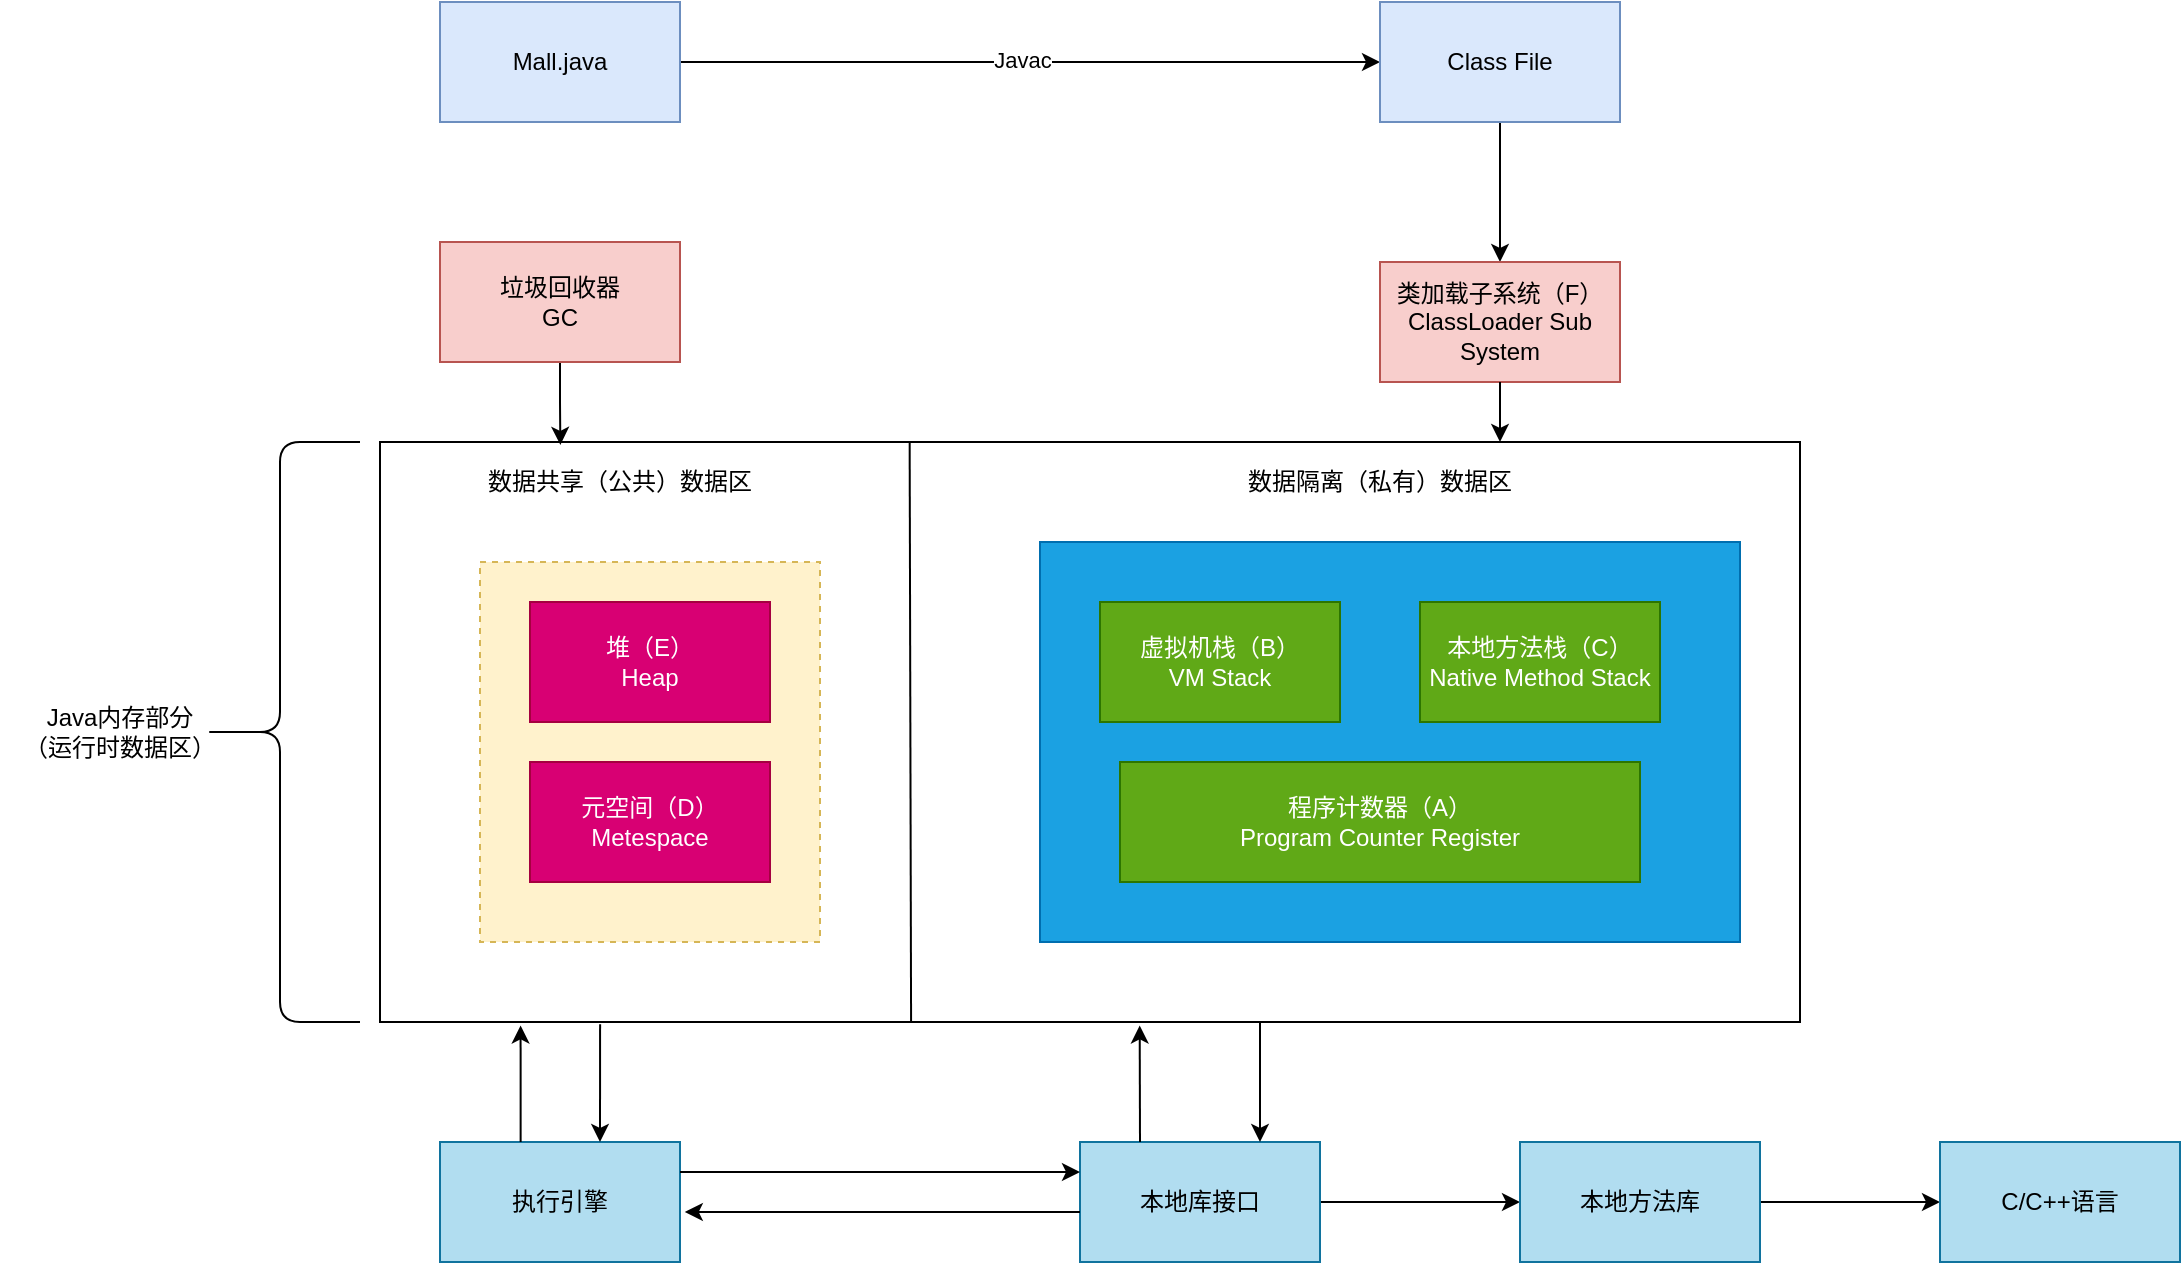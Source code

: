<mxfile version="16.5.3" type="github" pages="2">
  <diagram id="vfA-4kRPwBWYJF6NTaz_" name="JVM运行原理图">
    <mxGraphModel dx="2005" dy="663" grid="1" gridSize="10" guides="1" tooltips="1" connect="1" arrows="1" fold="1" page="1" pageScale="1" pageWidth="827" pageHeight="1169" math="0" shadow="0">
      <root>
        <mxCell id="0" />
        <mxCell id="1" parent="0" />
        <mxCell id="_hazHtU4IWWNpUmxOMhj-7" style="edgeStyle=orthogonalEdgeStyle;rounded=0;orthogonalLoop=1;jettySize=auto;html=1;entryX=0;entryY=0.5;entryDx=0;entryDy=0;" edge="1" parent="1" source="_hazHtU4IWWNpUmxOMhj-1" target="_hazHtU4IWWNpUmxOMhj-2">
          <mxGeometry relative="1" as="geometry" />
        </mxCell>
        <mxCell id="_hazHtU4IWWNpUmxOMhj-8" value="Javac" style="edgeLabel;html=1;align=center;verticalAlign=middle;resizable=0;points=[];" vertex="1" connectable="0" parent="_hazHtU4IWWNpUmxOMhj-7">
          <mxGeometry x="-0.027" y="1" relative="1" as="geometry">
            <mxPoint as="offset" />
          </mxGeometry>
        </mxCell>
        <mxCell id="_hazHtU4IWWNpUmxOMhj-1" value="Mall.java" style="rounded=0;whiteSpace=wrap;html=1;fillColor=#dae8fc;strokeColor=#6c8ebf;" vertex="1" parent="1">
          <mxGeometry x="120" y="100" width="120" height="60" as="geometry" />
        </mxCell>
        <mxCell id="_hazHtU4IWWNpUmxOMhj-9" style="edgeStyle=orthogonalEdgeStyle;rounded=0;orthogonalLoop=1;jettySize=auto;html=1;entryX=0.5;entryY=0;entryDx=0;entryDy=0;" edge="1" parent="1" source="_hazHtU4IWWNpUmxOMhj-2" target="_hazHtU4IWWNpUmxOMhj-5">
          <mxGeometry relative="1" as="geometry" />
        </mxCell>
        <mxCell id="_hazHtU4IWWNpUmxOMhj-2" value="Class File" style="rounded=0;whiteSpace=wrap;html=1;fillColor=#dae8fc;strokeColor=#6c8ebf;" vertex="1" parent="1">
          <mxGeometry x="590" y="100" width="120" height="60" as="geometry" />
        </mxCell>
        <mxCell id="_hazHtU4IWWNpUmxOMhj-5" value="类加载子系统（F）&lt;br&gt;ClassLoader Sub System" style="rounded=0;whiteSpace=wrap;html=1;fillColor=#f8cecc;strokeColor=#b85450;" vertex="1" parent="1">
          <mxGeometry x="590" y="230" width="120" height="60" as="geometry" />
        </mxCell>
        <mxCell id="_hazHtU4IWWNpUmxOMhj-10" value="" style="rounded=0;whiteSpace=wrap;html=1;" vertex="1" parent="1">
          <mxGeometry x="90" y="320" width="710" height="290" as="geometry" />
        </mxCell>
        <mxCell id="_hazHtU4IWWNpUmxOMhj-21" style="edgeStyle=orthogonalEdgeStyle;rounded=0;orthogonalLoop=1;jettySize=auto;html=1;entryX=0.127;entryY=0.005;entryDx=0;entryDy=0;entryPerimeter=0;" edge="1" parent="1" source="_hazHtU4IWWNpUmxOMhj-11" target="_hazHtU4IWWNpUmxOMhj-10">
          <mxGeometry relative="1" as="geometry" />
        </mxCell>
        <mxCell id="_hazHtU4IWWNpUmxOMhj-11" value="垃圾回收器&lt;br&gt;GC" style="rounded=0;whiteSpace=wrap;html=1;fillColor=#f8cecc;strokeColor=#b85450;" vertex="1" parent="1">
          <mxGeometry x="120" y="220" width="120" height="60" as="geometry" />
        </mxCell>
        <mxCell id="_hazHtU4IWWNpUmxOMhj-12" value="" style="endArrow=none;html=1;rounded=0;entryX=0.373;entryY=0;entryDx=0;entryDy=0;entryPerimeter=0;exitX=0.374;exitY=0.999;exitDx=0;exitDy=0;exitPerimeter=0;" edge="1" parent="1" source="_hazHtU4IWWNpUmxOMhj-10" target="_hazHtU4IWWNpUmxOMhj-10">
          <mxGeometry width="50" height="50" relative="1" as="geometry">
            <mxPoint x="310" y="410" as="sourcePoint" />
            <mxPoint x="360" y="360" as="targetPoint" />
          </mxGeometry>
        </mxCell>
        <mxCell id="_hazHtU4IWWNpUmxOMhj-13" value="数据共享（公共）数据区" style="text;html=1;strokeColor=none;fillColor=none;align=center;verticalAlign=middle;whiteSpace=wrap;rounded=0;" vertex="1" parent="1">
          <mxGeometry x="130" y="330" width="160" height="20" as="geometry" />
        </mxCell>
        <mxCell id="_hazHtU4IWWNpUmxOMhj-14" value="" style="rounded=0;whiteSpace=wrap;html=1;dashed=1;fillColor=#fff2cc;strokeColor=#d6b656;" vertex="1" parent="1">
          <mxGeometry x="140" y="380" width="170" height="190" as="geometry" />
        </mxCell>
        <mxCell id="_hazHtU4IWWNpUmxOMhj-15" value="堆（E）&lt;br&gt;Heap" style="rounded=0;whiteSpace=wrap;html=1;fillColor=#d80073;fontColor=#ffffff;strokeColor=#A50040;" vertex="1" parent="1">
          <mxGeometry x="165" y="400" width="120" height="60" as="geometry" />
        </mxCell>
        <mxCell id="_hazHtU4IWWNpUmxOMhj-16" value="元空间（D）&lt;br&gt;Metespace" style="rounded=0;whiteSpace=wrap;html=1;fillColor=#d80073;fontColor=#ffffff;strokeColor=#A50040;" vertex="1" parent="1">
          <mxGeometry x="165" y="480" width="120" height="60" as="geometry" />
        </mxCell>
        <mxCell id="_hazHtU4IWWNpUmxOMhj-17" value="数据隔离（私有）数据区" style="text;html=1;strokeColor=none;fillColor=none;align=center;verticalAlign=middle;whiteSpace=wrap;rounded=0;" vertex="1" parent="1">
          <mxGeometry x="510" y="330" width="160" height="20" as="geometry" />
        </mxCell>
        <mxCell id="_hazHtU4IWWNpUmxOMhj-20" value="" style="endArrow=classic;html=1;rounded=0;exitX=0.5;exitY=1;exitDx=0;exitDy=0;" edge="1" parent="1" source="_hazHtU4IWWNpUmxOMhj-5">
          <mxGeometry width="50" height="50" relative="1" as="geometry">
            <mxPoint x="650" y="340" as="sourcePoint" />
            <mxPoint x="650" y="320" as="targetPoint" />
          </mxGeometry>
        </mxCell>
        <mxCell id="_hazHtU4IWWNpUmxOMhj-22" value="" style="shape=curlyBracket;whiteSpace=wrap;html=1;rounded=1;" vertex="1" parent="1">
          <mxGeometry y="320" width="80" height="290" as="geometry" />
        </mxCell>
        <mxCell id="_hazHtU4IWWNpUmxOMhj-25" value="Java内存部分&lt;br&gt;（运行时数据区）" style="text;html=1;strokeColor=none;fillColor=none;align=center;verticalAlign=middle;whiteSpace=wrap;rounded=0;" vertex="1" parent="1">
          <mxGeometry x="-100" y="445" width="120" height="40" as="geometry" />
        </mxCell>
        <mxCell id="_hazHtU4IWWNpUmxOMhj-26" value="" style="rounded=0;whiteSpace=wrap;html=1;fillColor=#1ba1e2;fontColor=#ffffff;strokeColor=#006EAF;" vertex="1" parent="1">
          <mxGeometry x="420" y="370" width="350" height="200" as="geometry" />
        </mxCell>
        <mxCell id="_hazHtU4IWWNpUmxOMhj-27" value="虚拟机栈（B）&lt;br&gt;VM Stack" style="rounded=0;whiteSpace=wrap;html=1;fillColor=#60a917;fontColor=#ffffff;strokeColor=#2D7600;" vertex="1" parent="1">
          <mxGeometry x="450" y="400" width="120" height="60" as="geometry" />
        </mxCell>
        <mxCell id="_hazHtU4IWWNpUmxOMhj-28" value="本地方法栈（C）&lt;br&gt;Native Method Stack" style="rounded=0;whiteSpace=wrap;html=1;fillColor=#60a917;fontColor=#ffffff;strokeColor=#2D7600;" vertex="1" parent="1">
          <mxGeometry x="610" y="400" width="120" height="60" as="geometry" />
        </mxCell>
        <mxCell id="_hazHtU4IWWNpUmxOMhj-29" value="程序计数器（A）&lt;br&gt;Program Counter Register" style="rounded=0;whiteSpace=wrap;html=1;fillColor=#60a917;fontColor=#ffffff;strokeColor=#2D7600;" vertex="1" parent="1">
          <mxGeometry x="460" y="480" width="260" height="60" as="geometry" />
        </mxCell>
        <mxCell id="_hazHtU4IWWNpUmxOMhj-30" value="执行引擎" style="rounded=0;whiteSpace=wrap;html=1;fillColor=#b1ddf0;strokeColor=#10739e;" vertex="1" parent="1">
          <mxGeometry x="120" y="670" width="120" height="60" as="geometry" />
        </mxCell>
        <mxCell id="_hazHtU4IWWNpUmxOMhj-31" value="" style="endArrow=classic;html=1;rounded=0;entryX=0.099;entryY=1.006;entryDx=0;entryDy=0;entryPerimeter=0;exitX=0.336;exitY=0;exitDx=0;exitDy=0;exitPerimeter=0;" edge="1" parent="1" source="_hazHtU4IWWNpUmxOMhj-30" target="_hazHtU4IWWNpUmxOMhj-10">
          <mxGeometry width="50" height="50" relative="1" as="geometry">
            <mxPoint x="130" y="680" as="sourcePoint" />
            <mxPoint x="180" y="630" as="targetPoint" />
          </mxGeometry>
        </mxCell>
        <mxCell id="_hazHtU4IWWNpUmxOMhj-32" value="" style="endArrow=classic;html=1;rounded=0;exitX=0.155;exitY=1.004;exitDx=0;exitDy=0;exitPerimeter=0;" edge="1" parent="1" source="_hazHtU4IWWNpUmxOMhj-10">
          <mxGeometry width="50" height="50" relative="1" as="geometry">
            <mxPoint x="180" y="670" as="sourcePoint" />
            <mxPoint x="200" y="670" as="targetPoint" />
          </mxGeometry>
        </mxCell>
        <mxCell id="_hazHtU4IWWNpUmxOMhj-36" style="edgeStyle=orthogonalEdgeStyle;rounded=0;orthogonalLoop=1;jettySize=auto;html=1;" edge="1" parent="1" source="_hazHtU4IWWNpUmxOMhj-33" target="_hazHtU4IWWNpUmxOMhj-34">
          <mxGeometry relative="1" as="geometry" />
        </mxCell>
        <mxCell id="_hazHtU4IWWNpUmxOMhj-33" value="本地库接口" style="rounded=0;whiteSpace=wrap;html=1;fillColor=#b1ddf0;strokeColor=#10739e;" vertex="1" parent="1">
          <mxGeometry x="440" y="670" width="120" height="60" as="geometry" />
        </mxCell>
        <mxCell id="_hazHtU4IWWNpUmxOMhj-37" style="edgeStyle=orthogonalEdgeStyle;rounded=0;orthogonalLoop=1;jettySize=auto;html=1;" edge="1" parent="1" source="_hazHtU4IWWNpUmxOMhj-34" target="_hazHtU4IWWNpUmxOMhj-35">
          <mxGeometry relative="1" as="geometry" />
        </mxCell>
        <mxCell id="_hazHtU4IWWNpUmxOMhj-34" value="本地方法库" style="rounded=0;whiteSpace=wrap;html=1;fillColor=#b1ddf0;strokeColor=#10739e;" vertex="1" parent="1">
          <mxGeometry x="660" y="670" width="120" height="60" as="geometry" />
        </mxCell>
        <mxCell id="_hazHtU4IWWNpUmxOMhj-35" value="C/C++语言" style="rounded=0;whiteSpace=wrap;html=1;fillColor=#b1ddf0;strokeColor=#10739e;" vertex="1" parent="1">
          <mxGeometry x="870" y="670" width="120" height="60" as="geometry" />
        </mxCell>
        <mxCell id="_hazHtU4IWWNpUmxOMhj-38" value="" style="endArrow=classic;html=1;rounded=0;entryX=0.535;entryY=1.006;entryDx=0;entryDy=0;entryPerimeter=0;exitX=0.25;exitY=0;exitDx=0;exitDy=0;" edge="1" parent="1" source="_hazHtU4IWWNpUmxOMhj-33" target="_hazHtU4IWWNpUmxOMhj-10">
          <mxGeometry width="50" height="50" relative="1" as="geometry">
            <mxPoint x="170.32" y="680" as="sourcePoint" />
            <mxPoint x="170.29" y="621.74" as="targetPoint" />
          </mxGeometry>
        </mxCell>
        <mxCell id="_hazHtU4IWWNpUmxOMhj-39" value="" style="endArrow=classic;html=1;rounded=0;entryX=0.75;entryY=0;entryDx=0;entryDy=0;" edge="1" parent="1" target="_hazHtU4IWWNpUmxOMhj-33">
          <mxGeometry width="50" height="50" relative="1" as="geometry">
            <mxPoint x="530" y="610" as="sourcePoint" />
            <mxPoint x="210" y="680" as="targetPoint" />
            <Array as="points">
              <mxPoint x="530" y="620" />
            </Array>
          </mxGeometry>
        </mxCell>
        <mxCell id="_hazHtU4IWWNpUmxOMhj-41" value="" style="endArrow=classic;html=1;rounded=0;entryX=0;entryY=0.25;entryDx=0;entryDy=0;exitX=1;exitY=0.25;exitDx=0;exitDy=0;" edge="1" parent="1" source="_hazHtU4IWWNpUmxOMhj-30" target="_hazHtU4IWWNpUmxOMhj-33">
          <mxGeometry width="50" height="50" relative="1" as="geometry">
            <mxPoint x="270" y="720" as="sourcePoint" />
            <mxPoint x="320" y="670" as="targetPoint" />
          </mxGeometry>
        </mxCell>
        <mxCell id="_hazHtU4IWWNpUmxOMhj-42" value="" style="endArrow=classic;html=1;rounded=0;entryX=1.02;entryY=0.583;entryDx=0;entryDy=0;entryPerimeter=0;exitX=0;exitY=0.583;exitDx=0;exitDy=0;exitPerimeter=0;" edge="1" parent="1" source="_hazHtU4IWWNpUmxOMhj-33" target="_hazHtU4IWWNpUmxOMhj-30">
          <mxGeometry width="50" height="50" relative="1" as="geometry">
            <mxPoint x="300" y="750" as="sourcePoint" />
            <mxPoint x="350" y="700" as="targetPoint" />
          </mxGeometry>
        </mxCell>
      </root>
    </mxGraphModel>
  </diagram>
  <diagram id="VOZOqgfXllXMKUkCHZig" name="JVM的内存结构划分">
    <mxGraphModel dx="1718" dy="967" grid="1" gridSize="10" guides="1" tooltips="1" connect="1" arrows="1" fold="1" page="1" pageScale="1" pageWidth="827" pageHeight="1169" math="0" shadow="0">
      <root>
        <mxCell id="VLM3ZJOoLS3KzdmRsszc-0" />
        <mxCell id="VLM3ZJOoLS3KzdmRsszc-1" parent="VLM3ZJOoLS3KzdmRsszc-0" />
        <mxCell id="KxKvP_w_kPAOGpFcpC5K-0" value="" style="rounded=0;whiteSpace=wrap;html=1;dashed=1;" vertex="1" parent="VLM3ZJOoLS3KzdmRsszc-1">
          <mxGeometry x="390" y="230" width="850" height="720" as="geometry" />
        </mxCell>
        <mxCell id="KxKvP_w_kPAOGpFcpC5K-1" value="虚拟机栈&lt;br&gt;存储：&lt;br&gt;方法、局部变量、运行数据" style="rounded=0;whiteSpace=wrap;html=1;fillColor=#b0e3e6;strokeColor=#0e8088;" vertex="1" parent="VLM3ZJOoLS3KzdmRsszc-1">
          <mxGeometry x="500" y="330" width="180" height="100" as="geometry" />
        </mxCell>
        <mxCell id="KxKvP_w_kPAOGpFcpC5K-2" value="本地方法栈&lt;br&gt;存储：&lt;br&gt;Native方法" style="rounded=0;whiteSpace=wrap;html=1;fillColor=#b0e3e6;strokeColor=#0e8088;" vertex="1" parent="VLM3ZJOoLS3KzdmRsszc-1">
          <mxGeometry x="500" y="515" width="170" height="105" as="geometry" />
        </mxCell>
        <mxCell id="KxKvP_w_kPAOGpFcpC5K-3" value="程序计数器&lt;br&gt;存储：&lt;br&gt;字节码行号指示器" style="rounded=0;whiteSpace=wrap;html=1;fillColor=#b0e3e6;strokeColor=#0e8088;" vertex="1" parent="VLM3ZJOoLS3KzdmRsszc-1">
          <mxGeometry x="500" y="720" width="170" height="100" as="geometry" />
        </mxCell>
        <mxCell id="n-x5c0czaprhqIf4Y616-0" value="堆&lt;br&gt;存储：&lt;br&gt;所有创建的对象，数组" style="rounded=0;whiteSpace=wrap;html=1;fillColor=#cdeb8b;strokeColor=#36393d;" vertex="1" parent="VLM3ZJOoLS3KzdmRsszc-1">
          <mxGeometry x="920" y="335" width="260" height="180" as="geometry" />
        </mxCell>
        <mxCell id="n-x5c0czaprhqIf4Y616-1" value="元空间&lt;br&gt;存储：&lt;br&gt;虚拟机加载的字节码数据、静态变量、常量、&lt;br&gt;运行时常量池" style="rounded=0;whiteSpace=wrap;html=1;fillColor=#cdeb8b;strokeColor=#36393d;" vertex="1" parent="VLM3ZJOoLS3KzdmRsszc-1">
          <mxGeometry x="910" y="660" width="290" height="170" as="geometry" />
        </mxCell>
      </root>
    </mxGraphModel>
  </diagram>
</mxfile>
